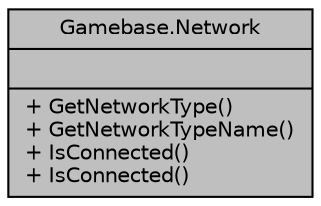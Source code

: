 digraph "Gamebase.Network"
{
  edge [fontname="Helvetica",fontsize="10",labelfontname="Helvetica",labelfontsize="10"];
  node [fontname="Helvetica",fontsize="10",shape=record];
  Node1 [label="{Gamebase.Network\n||+ GetNetworkType()\l+ GetNetworkTypeName()\l+ IsConnected()\l+ IsConnected()\l}",height=0.2,width=0.4,color="black", fillcolor="grey75", style="filled", fontcolor="black"];
}
